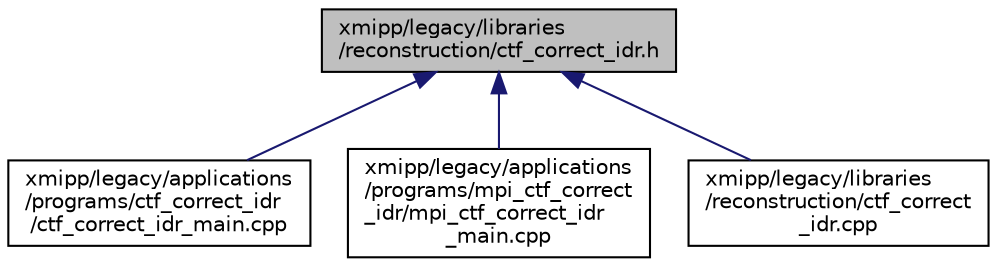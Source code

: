 digraph "xmipp/legacy/libraries/reconstruction/ctf_correct_idr.h"
{
  edge [fontname="Helvetica",fontsize="10",labelfontname="Helvetica",labelfontsize="10"];
  node [fontname="Helvetica",fontsize="10",shape=record];
  Node99 [label="xmipp/legacy/libraries\l/reconstruction/ctf_correct_idr.h",height=0.2,width=0.4,color="black", fillcolor="grey75", style="filled", fontcolor="black"];
  Node99 -> Node100 [dir="back",color="midnightblue",fontsize="10",style="solid",fontname="Helvetica"];
  Node100 [label="xmipp/legacy/applications\l/programs/ctf_correct_idr\l/ctf_correct_idr_main.cpp",height=0.2,width=0.4,color="black", fillcolor="white", style="filled",URL="$ctf__correct__idr__main_8cpp.html"];
  Node99 -> Node101 [dir="back",color="midnightblue",fontsize="10",style="solid",fontname="Helvetica"];
  Node101 [label="xmipp/legacy/applications\l/programs/mpi_ctf_correct\l_idr/mpi_ctf_correct_idr\l_main.cpp",height=0.2,width=0.4,color="black", fillcolor="white", style="filled",URL="$mpi__ctf__correct__idr__main_8cpp.html"];
  Node99 -> Node102 [dir="back",color="midnightblue",fontsize="10",style="solid",fontname="Helvetica"];
  Node102 [label="xmipp/legacy/libraries\l/reconstruction/ctf_correct\l_idr.cpp",height=0.2,width=0.4,color="black", fillcolor="white", style="filled",URL="$ctf__correct__idr_8cpp.html"];
}
